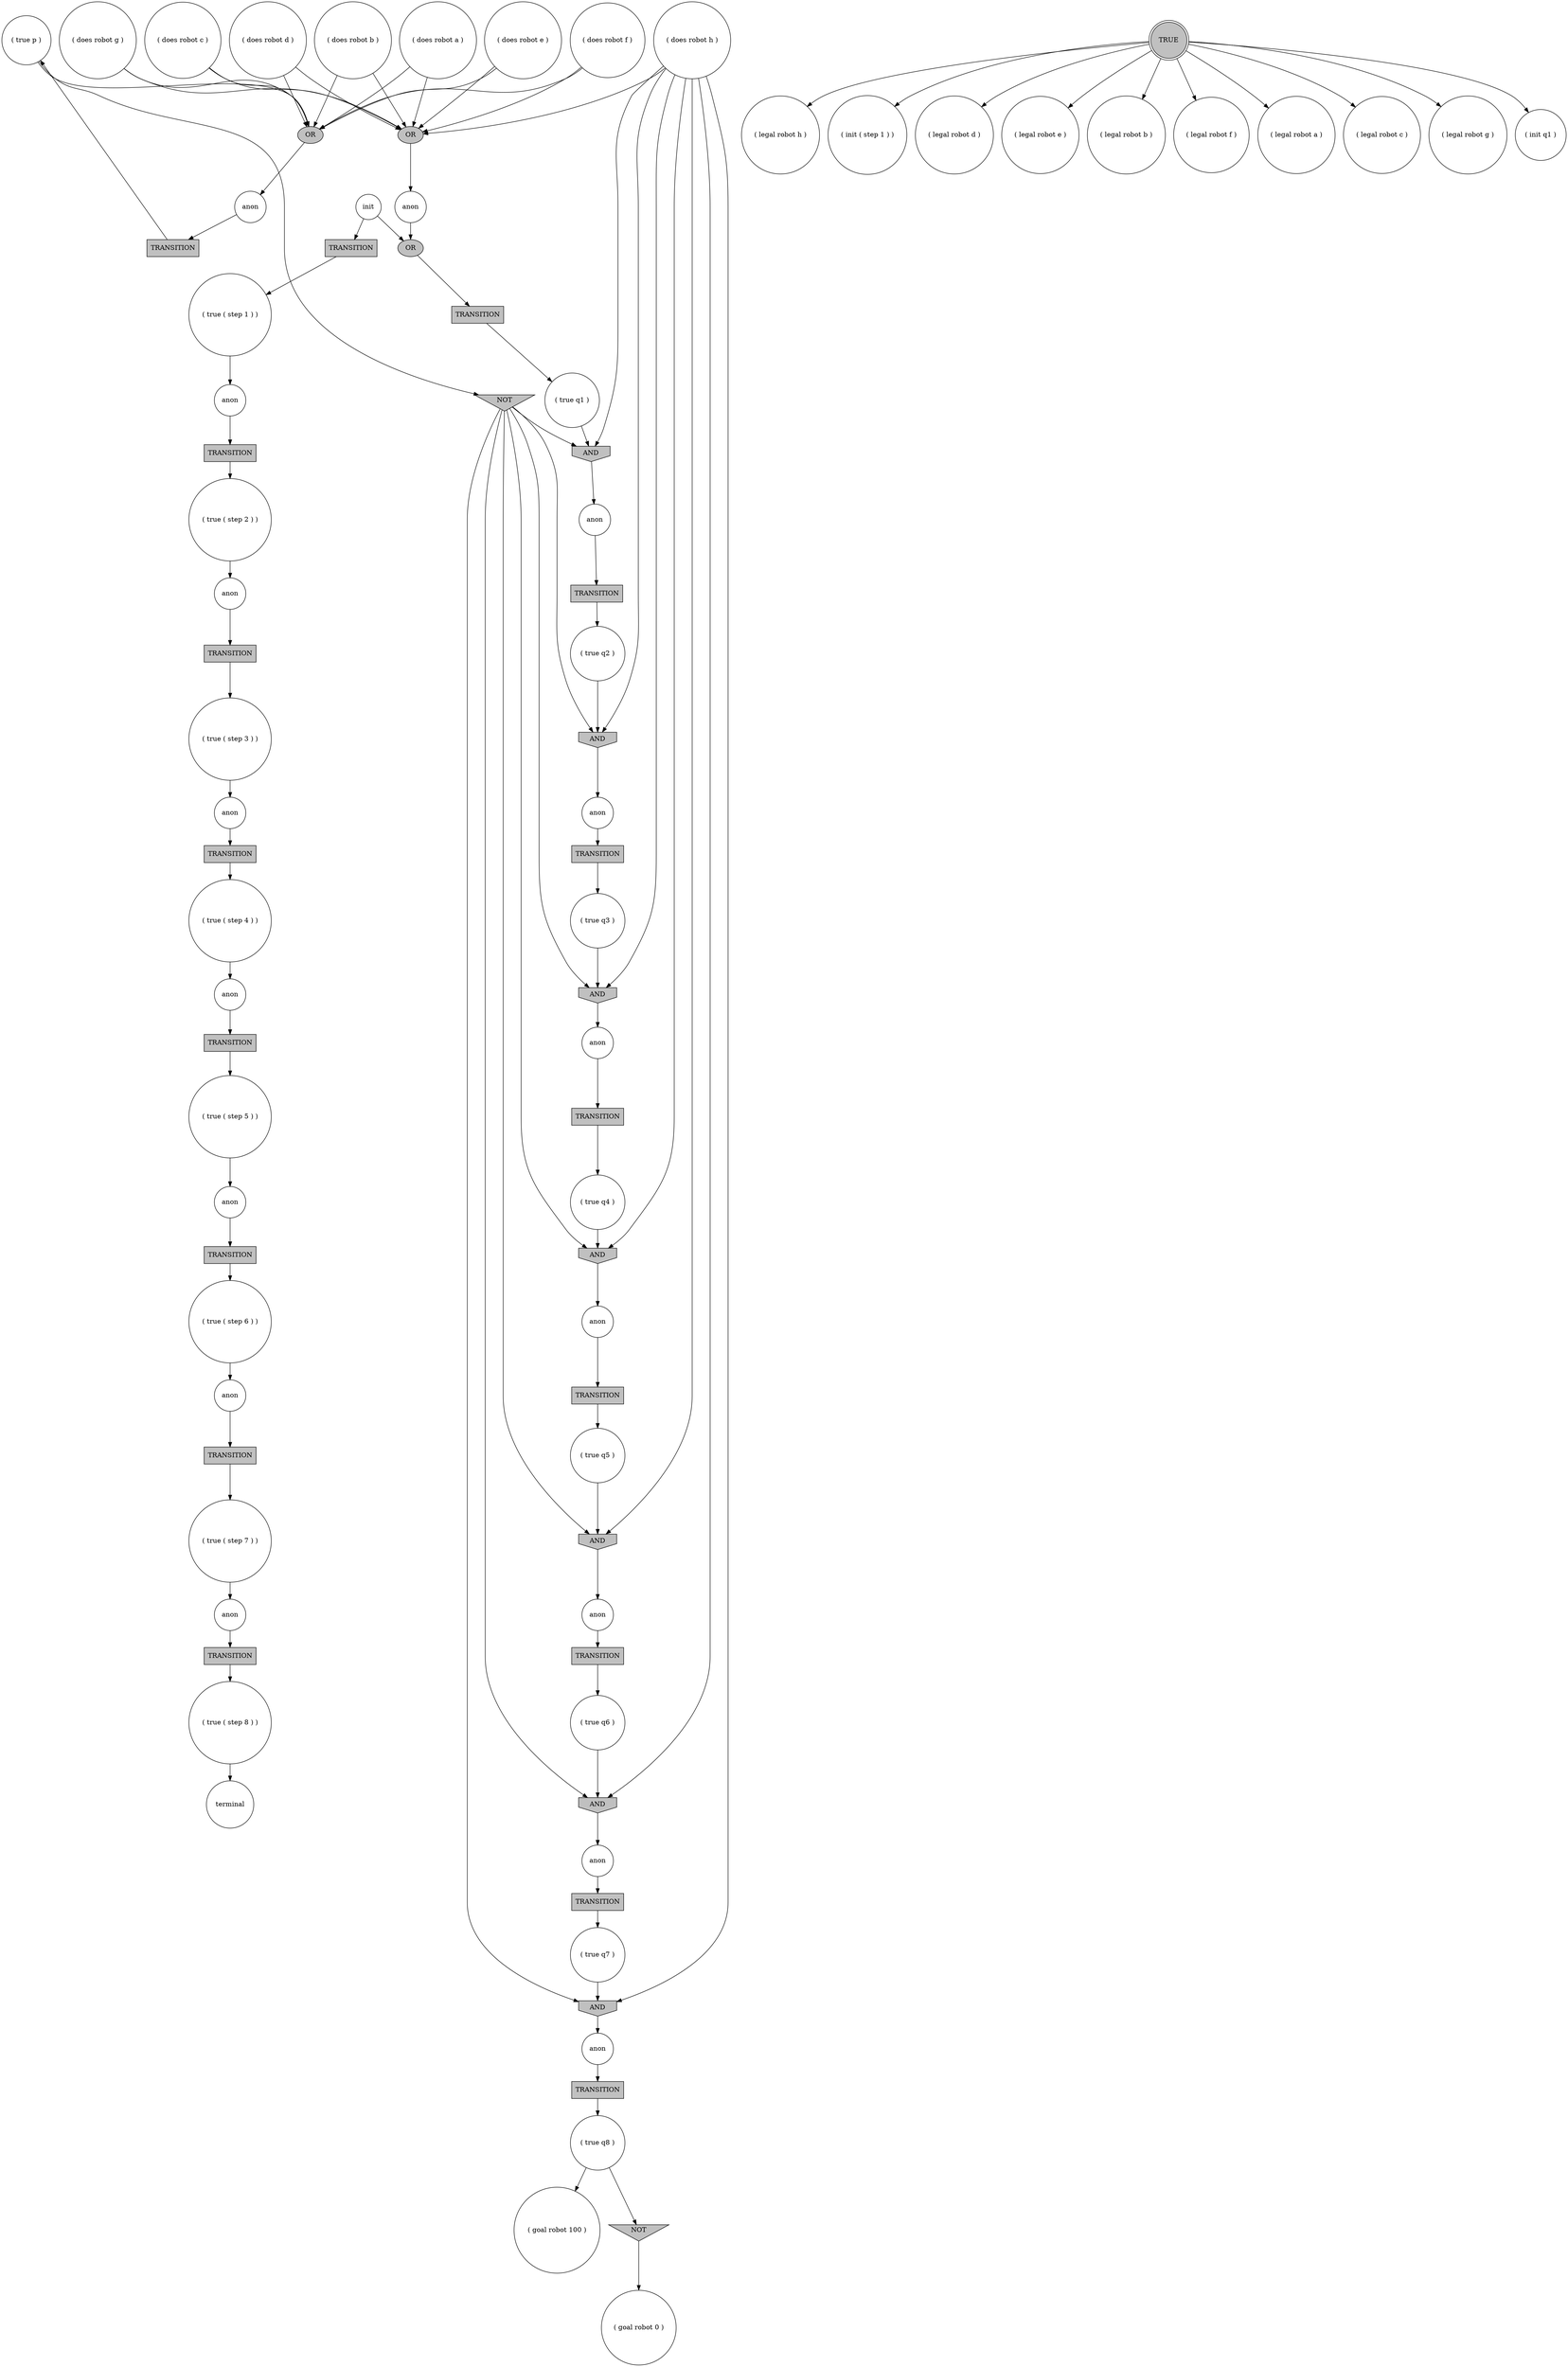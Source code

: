digraph propNet
{
	"@12b31a7c"[shape=circle, style= filled, fillcolor=white, label="( true ( step 8 ) )"]; "@12b31a7c"->"@2c61ec49"; 
	"@b09dc35"[shape=box, style= filled, fillcolor=grey, label="TRANSITION"]; "@b09dc35"->"@47e9d9b1"; 
	"@67de0c09"[shape=circle, style= filled, fillcolor=white, label="( true q2 )"]; "@67de0c09"->"@127e5130"; 
	"@36e3ffdf"[shape=invhouse, style= filled, fillcolor=grey, label="AND"]; "@36e3ffdf"->"@690bc995"; 
	"@c45aa2c"[shape=invhouse, style= filled, fillcolor=grey, label="AND"]; "@c45aa2c"->"@79429cb2"; 
	"@6bf51e5c"[shape=circle, style= filled, fillcolor=white, label="anon"]; "@6bf51e5c"->"@1d6dba0a"; 
	"@540523be"[shape=box, style= filled, fillcolor=grey, label="TRANSITION"]; "@540523be"->"@31a734ff"; 
	"@1d6dba0a"[shape=box, style= filled, fillcolor=grey, label="TRANSITION"]; "@1d6dba0a"->"@41e8fa70"; 
	"@2c6c5356"[shape=circle, style= filled, fillcolor=white, label="( does robot f )"]; "@2c6c5356"->"@299c6163"; "@2c6c5356"->"@38834cfb"; 
	"@d2d58b"[shape=box, style= filled, fillcolor=grey, label="TRANSITION"]; "@d2d58b"->"@b083717"; 
	"@16ad339b"[shape=circle, style= filled, fillcolor=white, label="( does robot g )"]; "@16ad339b"->"@299c6163"; "@16ad339b"->"@38834cfb"; 
	"@393e6226"[shape=circle, style= filled, fillcolor=white, label="anon"]; "@393e6226"->"@540523be"; 
	"@53458dcb"[shape=circle, style= filled, fillcolor=white, label="anon"]; "@53458dcb"->"@67723c7f"; 
	"@31a734ff"[shape=circle, style= filled, fillcolor=white, label="( true q4 )"]; "@31a734ff"->"@c45aa2c"; 
	"@521d8e9e"[shape=invtriangle, style= filled, fillcolor=grey, label="NOT"]; "@521d8e9e"->"@12a45435"; "@521d8e9e"->"@127e5130"; "@521d8e9e"->"@36e3ffdf"; "@521d8e9e"->"@43f2f70a"; "@521d8e9e"->"@c45aa2c"; "@521d8e9e"->"@61b59919"; "@521d8e9e"->"@55d7fc31"; 
	"@61b59919"[shape=invhouse, style= filled, fillcolor=grey, label="AND"]; "@61b59919"->"@7023d08b"; 
	"@5735b26"[shape=circle, style= filled, fillcolor=white, label="( legal robot h )"]; 
	"@55d7fc31"[shape=invhouse, style= filled, fillcolor=grey, label="AND"]; "@55d7fc31"->"@393e6226"; 
	"@105585dc"[shape=circle, style= filled, fillcolor=white, label="( goal robot 100 )"]; 
	"@290e1513"[shape=doublecircle, style= filled, fillcolor=grey, label="TRUE"]; "@290e1513"->"@5b89a773"; "@290e1513"->"@1f248f2b"; "@290e1513"->"@3f406eb6"; "@290e1513"->"@537a7706"; "@290e1513"->"@7be536d6"; "@290e1513"->"@5735b26"; "@290e1513"->"@12948069"; "@290e1513"->"@19336006"; "@290e1513"->"@d1c55bb"; "@290e1513"->"@50dfc362"; 
	"@64bd4e3c"[shape=circle, style= filled, fillcolor=white, label="( does robot c )"]; "@64bd4e3c"->"@299c6163"; "@64bd4e3c"->"@38834cfb"; 
	"@605b28c9"[shape=circle, style= filled, fillcolor=white, label="init"]; "@605b28c9"->"@d2d58b"; "@605b28c9"->"@69555185"; 
	"@1f248f2b"[shape=circle, style= filled, fillcolor=white, label="( legal robot d )"]; 
	"@47e9d9b1"[shape=circle, style= filled, fillcolor=white, label="( true ( step 7 ) )"]; "@47e9d9b1"->"@2ee391c4"; 
	"@5570984c"[shape=circle, style= filled, fillcolor=white, label="( does robot d )"]; "@5570984c"->"@299c6163"; "@5570984c"->"@38834cfb"; 
	"@34330fb9"[shape=circle, style= filled, fillcolor=white, label="anon"]; "@34330fb9"->"@7e63f09e"; 
	"@62135133"[shape=circle, style= filled, fillcolor=white, label="anon"]; "@62135133"->"@7ce1eae7"; 
	"@375c929a"[shape=invtriangle, style= filled, fillcolor=grey, label="NOT"]; "@375c929a"->"@68e4e358"; 
	"@41e8fa70"[shape=circle, style= filled, fillcolor=white, label="( true q8 )"]; "@41e8fa70"->"@105585dc"; "@41e8fa70"->"@375c929a"; 
	"@50c713d2"[shape=circle, style= filled, fillcolor=white, label="anon"]; "@50c713d2"->"@115af049"; 
	"@38ad5fab"[shape=box, style= filled, fillcolor=grey, label="TRANSITION"]; "@38ad5fab"->"@32b3a5a0"; 
	"@2ee391c4"[shape=circle, style= filled, fillcolor=white, label="anon"]; "@2ee391c4"->"@7e79b177"; 
	"@7e79b177"[shape=box, style= filled, fillcolor=grey, label="TRANSITION"]; "@7e79b177"->"@12b31a7c"; 
	"@71257687"[shape=circle, style= filled, fillcolor=white, label="anon"]; "@71257687"->"@534a55e5"; 
	"@6239da8a"[shape=circle, style= filled, fillcolor=white, label="( does robot b )"]; "@6239da8a"->"@299c6163"; "@6239da8a"->"@38834cfb"; 
	"@4d898115"[shape=box, style= filled, fillcolor=grey, label="TRANSITION"]; "@4d898115"->"@475a07bf"; 
	"@38834cfb"[shape=ellipse, style= filled, fillcolor=grey, label="OR"]; "@38834cfb"->"@34330fb9"; 
	"@50dfc362"[shape=circle, style= filled, fillcolor=white, label="( init q1 )"]; 
	"@5b89a773"[shape=circle, style= filled, fillcolor=white, label="( init ( step 1 ) )"]; 
	"@63db6942"[shape=circle, style= filled, fillcolor=white, label="( does robot a )"]; "@63db6942"->"@299c6163"; "@63db6942"->"@38834cfb"; 
	"@4e4b12d9"[shape=circle, style= filled, fillcolor=white, label="( does robot e )"]; "@4e4b12d9"->"@299c6163"; "@4e4b12d9"->"@38834cfb"; 
	"@7ce1eae7"[shape=box, style= filled, fillcolor=grey, label="TRANSITION"]; "@7ce1eae7"->"@56baf589"; 
	"@43f2f70a"[shape=invhouse, style= filled, fillcolor=grey, label="AND"]; "@43f2f70a"->"@71257687"; 
	"@62381d92"[shape=circle, style= filled, fillcolor=white, label="( true p )"]; "@62381d92"->"@521d8e9e"; "@62381d92"->"@38834cfb"; 
	"@59566a6c"[shape=circle, style= filled, fillcolor=white, label="( true q5 )"]; "@59566a6c"->"@61b59919"; 
	"@68d36ff3"[shape=box, style= filled, fillcolor=grey, label="TRANSITION"]; "@68d36ff3"->"@56ee20fe"; 
	"@537a7706"[shape=circle, style= filled, fillcolor=white, label="( legal robot b )"]; 
	"@7023d08b"[shape=circle, style= filled, fillcolor=white, label="anon"]; "@7023d08b"->"@38ad5fab"; 
	"@2c61ec49"[shape=circle, style= filled, fillcolor=white, label="terminal"]; 
	"@3458213c"[shape=box, style= filled, fillcolor=grey, label="TRANSITION"]; "@3458213c"->"@59566a6c"; 
	"@ed0f59e"[shape=box, style= filled, fillcolor=grey, label="TRANSITION"]; "@ed0f59e"->"@438d460"; 
	"@14cb754f"[shape=circle, style= filled, fillcolor=white, label="anon"]; "@14cb754f"->"@b09dc35"; 
	"@56baf589"[shape=circle, style= filled, fillcolor=white, label="( true ( step 6 ) )"]; "@56baf589"->"@14cb754f"; 
	"@12a45435"[shape=invhouse, style= filled, fillcolor=grey, label="AND"]; "@12a45435"->"@6bf51e5c"; 
	"@5ee04fd"[shape=box, style= filled, fillcolor=grey, label="TRANSITION"]; "@5ee04fd"->"@57f7cdc7"; 
	"@56ee20fe"[shape=circle, style= filled, fillcolor=white, label="( true q3 )"]; "@56ee20fe"->"@55d7fc31"; 
	"@7be536d6"[shape=circle, style= filled, fillcolor=white, label="( legal robot f )"]; 
	"@69408a75"[shape=circle, style= filled, fillcolor=white, label="anon"]; "@69408a75"->"@5ee04fd"; 
	"@57f7cdc7"[shape=circle, style= filled, fillcolor=white, label="( true ( step 3 ) )"]; "@57f7cdc7"->"@53458dcb"; 
	"@71971eb3"[shape=circle, style= filled, fillcolor=white, label="anon"]; "@71971eb3"->"@4d898115"; 
	"@12948069"[shape=circle, style= filled, fillcolor=white, label="( legal robot a )"]; 
	"@b083717"[shape=circle, style= filled, fillcolor=white, label="( true ( step 1 ) )"]; "@b083717"->"@50c713d2"; 
	"@68c12474"[shape=circle, style= filled, fillcolor=white, label="( true ( step 2 ) )"]; "@68c12474"->"@69408a75"; 
	"@23042fcc"[shape=circle, style= filled, fillcolor=white, label="( does robot h )"]; "@23042fcc"->"@12a45435"; "@23042fcc"->"@127e5130"; "@23042fcc"->"@36e3ffdf"; "@23042fcc"->"@43f2f70a"; "@23042fcc"->"@c45aa2c"; "@23042fcc"->"@61b59919"; "@23042fcc"->"@55d7fc31"; "@23042fcc"->"@299c6163"; 
	"@475a07bf"[shape=circle, style= filled, fillcolor=white, label="( true ( step 5 ) )"]; "@475a07bf"->"@62135133"; 
	"@79429cb2"[shape=circle, style= filled, fillcolor=white, label="anon"]; "@79429cb2"->"@3458213c"; 
	"@127e5130"[shape=invhouse, style= filled, fillcolor=grey, label="AND"]; "@127e5130"->"@14db38a4"; 
	"@3f406eb6"[shape=circle, style= filled, fillcolor=white, label="( legal robot e )"]; 
	"@67723c7f"[shape=box, style= filled, fillcolor=grey, label="TRANSITION"]; "@67723c7f"->"@6e490342"; 
	"@69555185"[shape=ellipse, style= filled, fillcolor=grey, label="OR"]; "@69555185"->"@ed0f59e"; 
	"@6e490342"[shape=circle, style= filled, fillcolor=white, label="( true ( step 4 ) )"]; "@6e490342"->"@71971eb3"; 
	"@299c6163"[shape=ellipse, style= filled, fillcolor=grey, label="OR"]; "@299c6163"->"@59bdbfec"; 
	"@19336006"[shape=circle, style= filled, fillcolor=white, label="( legal robot c )"]; 
	"@d1c55bb"[shape=circle, style= filled, fillcolor=white, label="( legal robot g )"]; 
	"@62946d22"[shape=circle, style= filled, fillcolor=white, label="( true q7 )"]; "@62946d22"->"@12a45435"; 
	"@7e63f09e"[shape=box, style= filled, fillcolor=grey, label="TRANSITION"]; "@7e63f09e"->"@62381d92"; 
	"@32b3a5a0"[shape=circle, style= filled, fillcolor=white, label="( true q6 )"]; "@32b3a5a0"->"@36e3ffdf"; 
	"@115af049"[shape=box, style= filled, fillcolor=grey, label="TRANSITION"]; "@115af049"->"@68c12474"; 
	"@59bdbfec"[shape=circle, style= filled, fillcolor=white, label="anon"]; "@59bdbfec"->"@69555185"; 
	"@68e4e358"[shape=circle, style= filled, fillcolor=white, label="( goal robot 0 )"]; 
	"@14db38a4"[shape=circle, style= filled, fillcolor=white, label="anon"]; "@14db38a4"->"@68d36ff3"; 
	"@534a55e5"[shape=box, style= filled, fillcolor=grey, label="TRANSITION"]; "@534a55e5"->"@67de0c09"; 
	"@438d460"[shape=circle, style= filled, fillcolor=white, label="( true q1 )"]; "@438d460"->"@43f2f70a"; 
	"@354d581b"[shape=box, style= filled, fillcolor=grey, label="TRANSITION"]; "@354d581b"->"@62946d22"; 
	"@690bc995"[shape=circle, style= filled, fillcolor=white, label="anon"]; "@690bc995"->"@354d581b"; 
}